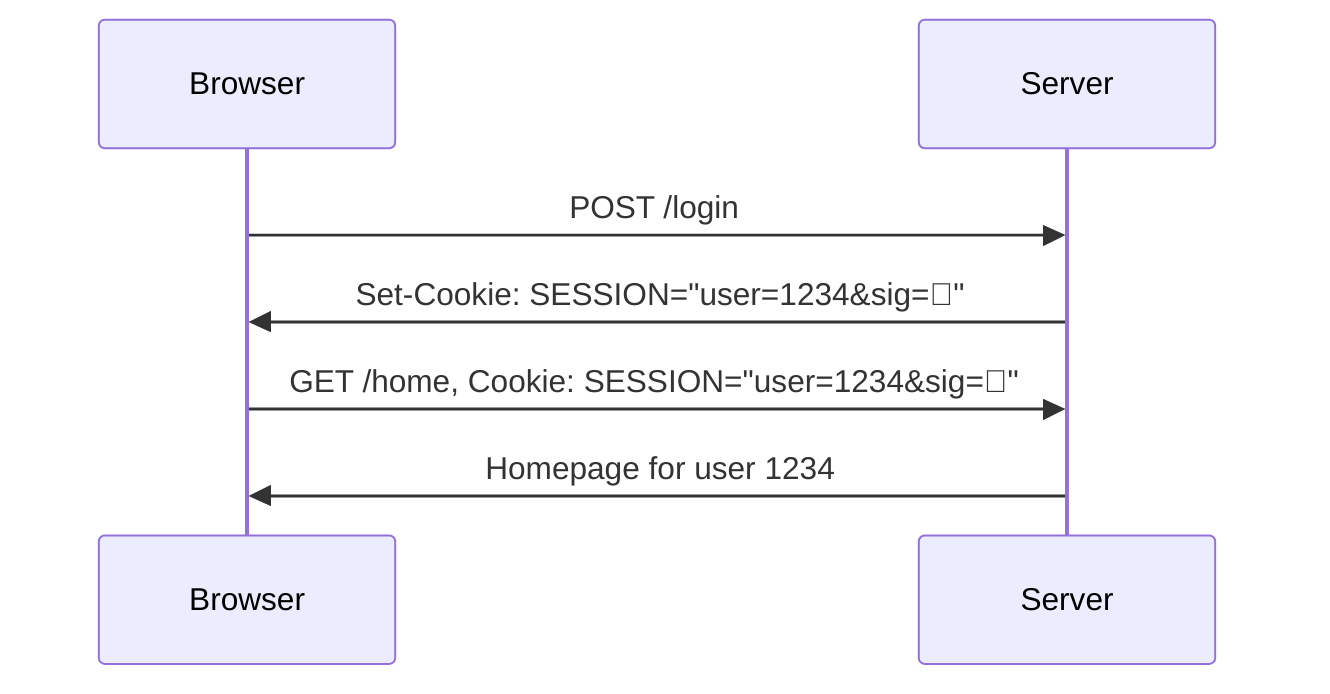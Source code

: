 sequenceDiagram
    Browser->>Server: POST /login
    Server->>Browser: Set-Cookie: SESSION="user=1234&sig=📝"

    Browser->>Server: GET /home, Cookie: SESSION="user=1234&sig=📝"
    Server->>Browser: Homepage for user 1234